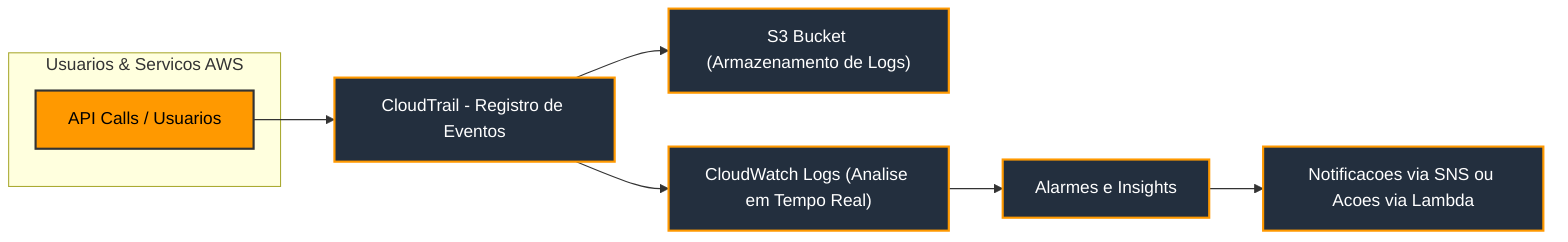 flowchart LR
    classDef awsNode fill:#232F3E,stroke:#F90,stroke-width:2px,color:#FFF;
    classDef userNode fill:#FF9900,stroke:#333,stroke-width:2px,color:#000;

    subgraph "Usuarios & Servicos AWS"
        A["API Calls / Usuarios"]:::userNode
    end

    B["CloudTrail - Registro de Eventos"]:::awsNode
    C["S3 Bucket (Armazenamento de Logs)"]:::awsNode
    D["CloudWatch Logs (Analise em Tempo Real)"]:::awsNode
    E["Alarmes e Insights"]:::awsNode
    F["Notificacoes via SNS ou Acoes via Lambda"]:::awsNode

    A --> B
    B --> C
    B --> D
    D --> E
    E --> F